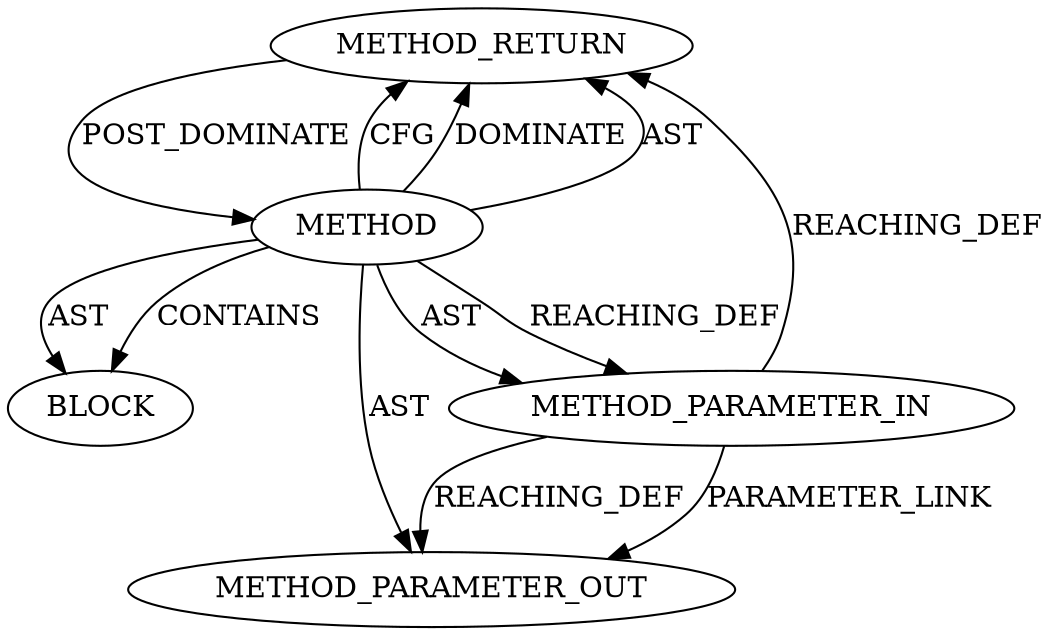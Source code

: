 digraph {
  26735 [label=METHOD_RETURN ORDER=2 CODE="RET" TYPE_FULL_NAME="ANY" EVALUATION_STRATEGY="BY_VALUE"]
  26732 [label=METHOD AST_PARENT_TYPE="NAMESPACE_BLOCK" AST_PARENT_FULL_NAME="<global>" ORDER=0 CODE="<empty>" FULL_NAME="EC_POINT_free" IS_EXTERNAL=true FILENAME="<empty>" SIGNATURE="" NAME="EC_POINT_free"]
  26734 [label=BLOCK ORDER=1 ARGUMENT_INDEX=1 CODE="<empty>" TYPE_FULL_NAME="ANY"]
  27692 [label=METHOD_PARAMETER_OUT ORDER=1 CODE="p1" IS_VARIADIC=false TYPE_FULL_NAME="ANY" EVALUATION_STRATEGY="BY_VALUE" INDEX=1 NAME="p1"]
  26733 [label=METHOD_PARAMETER_IN ORDER=1 CODE="p1" IS_VARIADIC=false TYPE_FULL_NAME="ANY" EVALUATION_STRATEGY="BY_VALUE" INDEX=1 NAME="p1"]
  26732 -> 26735 [label=CFG ]
  26732 -> 26735 [label=DOMINATE ]
  26733 -> 26735 [label=REACHING_DEF VARIABLE="p1"]
  26732 -> 26735 [label=AST ]
  26732 -> 26734 [label=AST ]
  26733 -> 27692 [label=REACHING_DEF VARIABLE="p1"]
  26732 -> 26733 [label=AST ]
  26733 -> 27692 [label=PARAMETER_LINK ]
  26732 -> 26733 [label=REACHING_DEF VARIABLE=""]
  26735 -> 26732 [label=POST_DOMINATE ]
  26732 -> 26734 [label=CONTAINS ]
  26732 -> 27692 [label=AST ]
}
